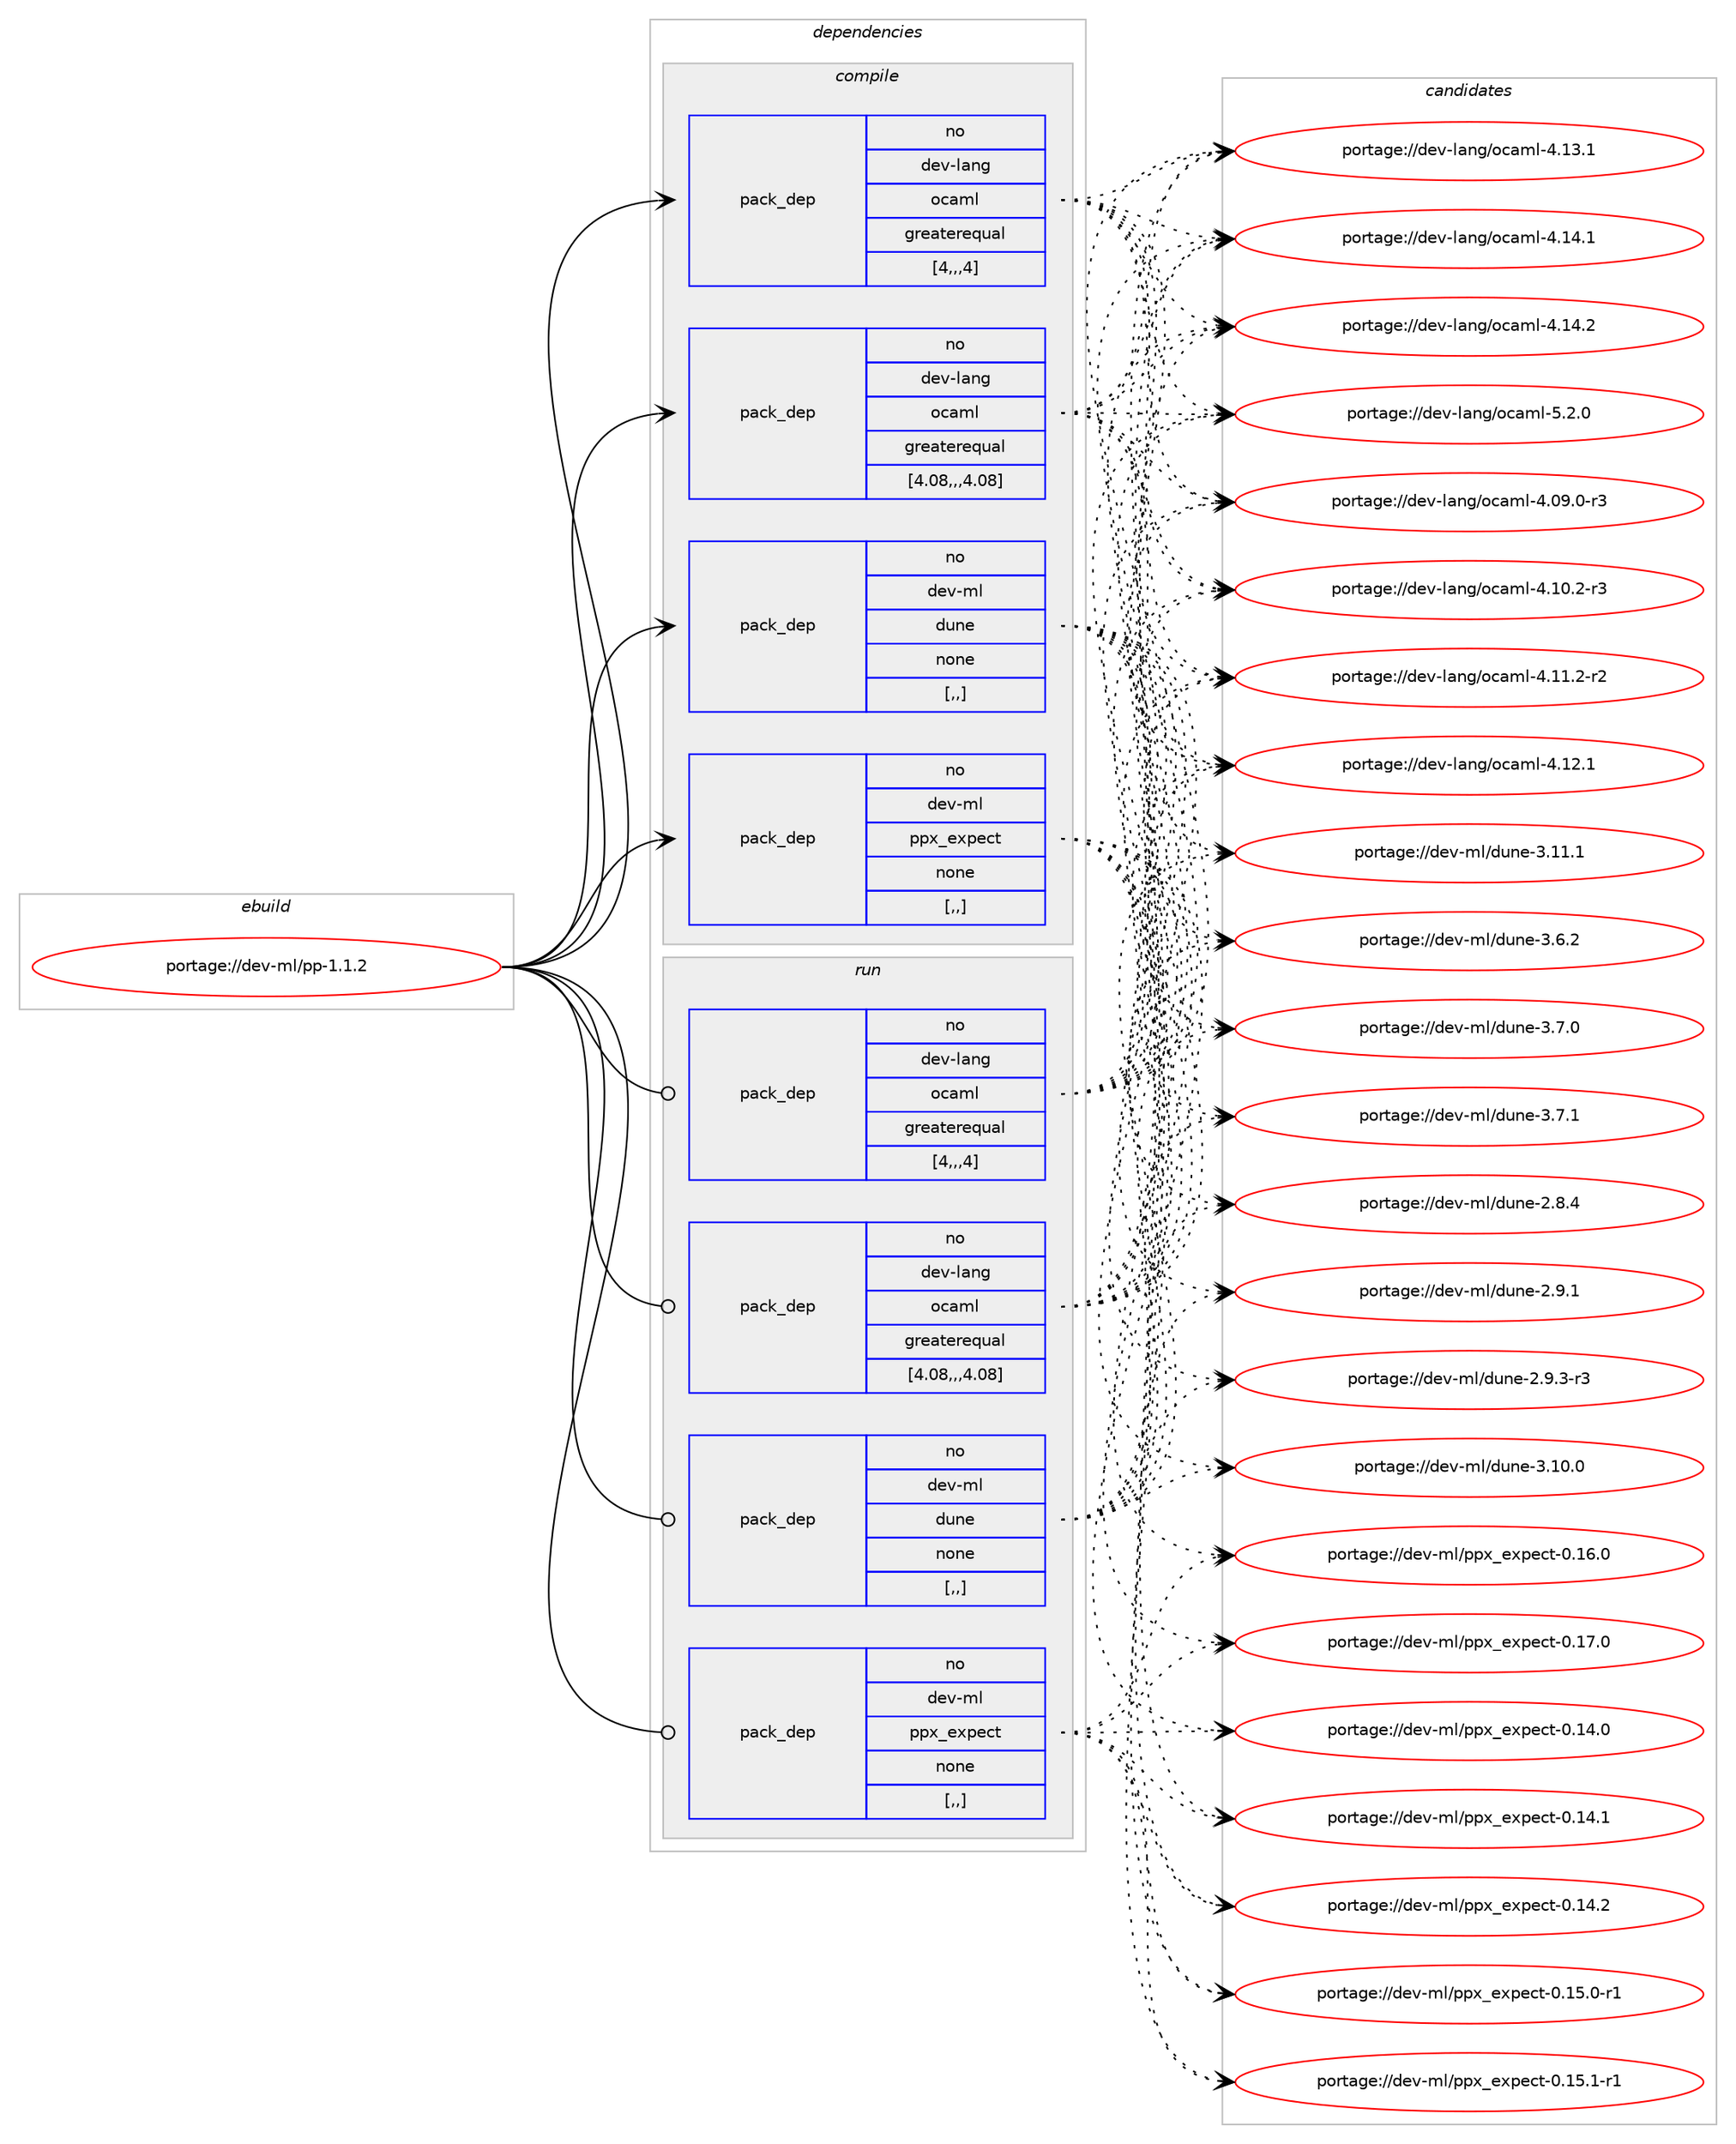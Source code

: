 digraph prolog {

# *************
# Graph options
# *************

newrank=true;
concentrate=true;
compound=true;
graph [rankdir=LR,fontname=Helvetica,fontsize=10,ranksep=1.5];#, ranksep=2.5, nodesep=0.2];
edge  [arrowhead=vee];
node  [fontname=Helvetica,fontsize=10];

# **********
# The ebuild
# **********

subgraph cluster_leftcol {
color=gray;
rank=same;
label=<<i>ebuild</i>>;
id [label="portage://dev-ml/pp-1.1.2", color=red, width=4, href="../dev-ml/pp-1.1.2.svg"];
}

# ****************
# The dependencies
# ****************

subgraph cluster_midcol {
color=gray;
label=<<i>dependencies</i>>;
subgraph cluster_compile {
fillcolor="#eeeeee";
style=filled;
label=<<i>compile</i>>;
subgraph pack88895 {
dependency118934 [label=<<TABLE BORDER="0" CELLBORDER="1" CELLSPACING="0" CELLPADDING="4" WIDTH="220"><TR><TD ROWSPAN="6" CELLPADDING="30">pack_dep</TD></TR><TR><TD WIDTH="110">no</TD></TR><TR><TD>dev-lang</TD></TR><TR><TD>ocaml</TD></TR><TR><TD>greaterequal</TD></TR><TR><TD>[4,,,4]</TD></TR></TABLE>>, shape=none, color=blue];
}
id:e -> dependency118934:w [weight=20,style="solid",arrowhead="vee"];
subgraph pack88896 {
dependency118935 [label=<<TABLE BORDER="0" CELLBORDER="1" CELLSPACING="0" CELLPADDING="4" WIDTH="220"><TR><TD ROWSPAN="6" CELLPADDING="30">pack_dep</TD></TR><TR><TD WIDTH="110">no</TD></TR><TR><TD>dev-lang</TD></TR><TR><TD>ocaml</TD></TR><TR><TD>greaterequal</TD></TR><TR><TD>[4.08,,,4.08]</TD></TR></TABLE>>, shape=none, color=blue];
}
id:e -> dependency118935:w [weight=20,style="solid",arrowhead="vee"];
subgraph pack88897 {
dependency118936 [label=<<TABLE BORDER="0" CELLBORDER="1" CELLSPACING="0" CELLPADDING="4" WIDTH="220"><TR><TD ROWSPAN="6" CELLPADDING="30">pack_dep</TD></TR><TR><TD WIDTH="110">no</TD></TR><TR><TD>dev-ml</TD></TR><TR><TD>dune</TD></TR><TR><TD>none</TD></TR><TR><TD>[,,]</TD></TR></TABLE>>, shape=none, color=blue];
}
id:e -> dependency118936:w [weight=20,style="solid",arrowhead="vee"];
subgraph pack88898 {
dependency118937 [label=<<TABLE BORDER="0" CELLBORDER="1" CELLSPACING="0" CELLPADDING="4" WIDTH="220"><TR><TD ROWSPAN="6" CELLPADDING="30">pack_dep</TD></TR><TR><TD WIDTH="110">no</TD></TR><TR><TD>dev-ml</TD></TR><TR><TD>ppx_expect</TD></TR><TR><TD>none</TD></TR><TR><TD>[,,]</TD></TR></TABLE>>, shape=none, color=blue];
}
id:e -> dependency118937:w [weight=20,style="solid",arrowhead="vee"];
}
subgraph cluster_compileandrun {
fillcolor="#eeeeee";
style=filled;
label=<<i>compile and run</i>>;
}
subgraph cluster_run {
fillcolor="#eeeeee";
style=filled;
label=<<i>run</i>>;
subgraph pack88899 {
dependency118938 [label=<<TABLE BORDER="0" CELLBORDER="1" CELLSPACING="0" CELLPADDING="4" WIDTH="220"><TR><TD ROWSPAN="6" CELLPADDING="30">pack_dep</TD></TR><TR><TD WIDTH="110">no</TD></TR><TR><TD>dev-lang</TD></TR><TR><TD>ocaml</TD></TR><TR><TD>greaterequal</TD></TR><TR><TD>[4,,,4]</TD></TR></TABLE>>, shape=none, color=blue];
}
id:e -> dependency118938:w [weight=20,style="solid",arrowhead="odot"];
subgraph pack88900 {
dependency118939 [label=<<TABLE BORDER="0" CELLBORDER="1" CELLSPACING="0" CELLPADDING="4" WIDTH="220"><TR><TD ROWSPAN="6" CELLPADDING="30">pack_dep</TD></TR><TR><TD WIDTH="110">no</TD></TR><TR><TD>dev-lang</TD></TR><TR><TD>ocaml</TD></TR><TR><TD>greaterequal</TD></TR><TR><TD>[4.08,,,4.08]</TD></TR></TABLE>>, shape=none, color=blue];
}
id:e -> dependency118939:w [weight=20,style="solid",arrowhead="odot"];
subgraph pack88901 {
dependency118940 [label=<<TABLE BORDER="0" CELLBORDER="1" CELLSPACING="0" CELLPADDING="4" WIDTH="220"><TR><TD ROWSPAN="6" CELLPADDING="30">pack_dep</TD></TR><TR><TD WIDTH="110">no</TD></TR><TR><TD>dev-ml</TD></TR><TR><TD>dune</TD></TR><TR><TD>none</TD></TR><TR><TD>[,,]</TD></TR></TABLE>>, shape=none, color=blue];
}
id:e -> dependency118940:w [weight=20,style="solid",arrowhead="odot"];
subgraph pack88902 {
dependency118941 [label=<<TABLE BORDER="0" CELLBORDER="1" CELLSPACING="0" CELLPADDING="4" WIDTH="220"><TR><TD ROWSPAN="6" CELLPADDING="30">pack_dep</TD></TR><TR><TD WIDTH="110">no</TD></TR><TR><TD>dev-ml</TD></TR><TR><TD>ppx_expect</TD></TR><TR><TD>none</TD></TR><TR><TD>[,,]</TD></TR></TABLE>>, shape=none, color=blue];
}
id:e -> dependency118941:w [weight=20,style="solid",arrowhead="odot"];
}
}

# **************
# The candidates
# **************

subgraph cluster_choices {
rank=same;
color=gray;
label=<<i>candidates</i>>;

subgraph choice88895 {
color=black;
nodesep=1;
choice1001011184510897110103471119997109108455246485746484511451 [label="portage://dev-lang/ocaml-4.09.0-r3", color=red, width=4,href="../dev-lang/ocaml-4.09.0-r3.svg"];
choice1001011184510897110103471119997109108455246494846504511451 [label="portage://dev-lang/ocaml-4.10.2-r3", color=red, width=4,href="../dev-lang/ocaml-4.10.2-r3.svg"];
choice1001011184510897110103471119997109108455246494946504511450 [label="portage://dev-lang/ocaml-4.11.2-r2", color=red, width=4,href="../dev-lang/ocaml-4.11.2-r2.svg"];
choice100101118451089711010347111999710910845524649504649 [label="portage://dev-lang/ocaml-4.12.1", color=red, width=4,href="../dev-lang/ocaml-4.12.1.svg"];
choice100101118451089711010347111999710910845524649514649 [label="portage://dev-lang/ocaml-4.13.1", color=red, width=4,href="../dev-lang/ocaml-4.13.1.svg"];
choice100101118451089711010347111999710910845524649524649 [label="portage://dev-lang/ocaml-4.14.1", color=red, width=4,href="../dev-lang/ocaml-4.14.1.svg"];
choice100101118451089711010347111999710910845524649524650 [label="portage://dev-lang/ocaml-4.14.2", color=red, width=4,href="../dev-lang/ocaml-4.14.2.svg"];
choice1001011184510897110103471119997109108455346504648 [label="portage://dev-lang/ocaml-5.2.0", color=red, width=4,href="../dev-lang/ocaml-5.2.0.svg"];
dependency118934:e -> choice1001011184510897110103471119997109108455246485746484511451:w [style=dotted,weight="100"];
dependency118934:e -> choice1001011184510897110103471119997109108455246494846504511451:w [style=dotted,weight="100"];
dependency118934:e -> choice1001011184510897110103471119997109108455246494946504511450:w [style=dotted,weight="100"];
dependency118934:e -> choice100101118451089711010347111999710910845524649504649:w [style=dotted,weight="100"];
dependency118934:e -> choice100101118451089711010347111999710910845524649514649:w [style=dotted,weight="100"];
dependency118934:e -> choice100101118451089711010347111999710910845524649524649:w [style=dotted,weight="100"];
dependency118934:e -> choice100101118451089711010347111999710910845524649524650:w [style=dotted,weight="100"];
dependency118934:e -> choice1001011184510897110103471119997109108455346504648:w [style=dotted,weight="100"];
}
subgraph choice88896 {
color=black;
nodesep=1;
choice1001011184510897110103471119997109108455246485746484511451 [label="portage://dev-lang/ocaml-4.09.0-r3", color=red, width=4,href="../dev-lang/ocaml-4.09.0-r3.svg"];
choice1001011184510897110103471119997109108455246494846504511451 [label="portage://dev-lang/ocaml-4.10.2-r3", color=red, width=4,href="../dev-lang/ocaml-4.10.2-r3.svg"];
choice1001011184510897110103471119997109108455246494946504511450 [label="portage://dev-lang/ocaml-4.11.2-r2", color=red, width=4,href="../dev-lang/ocaml-4.11.2-r2.svg"];
choice100101118451089711010347111999710910845524649504649 [label="portage://dev-lang/ocaml-4.12.1", color=red, width=4,href="../dev-lang/ocaml-4.12.1.svg"];
choice100101118451089711010347111999710910845524649514649 [label="portage://dev-lang/ocaml-4.13.1", color=red, width=4,href="../dev-lang/ocaml-4.13.1.svg"];
choice100101118451089711010347111999710910845524649524649 [label="portage://dev-lang/ocaml-4.14.1", color=red, width=4,href="../dev-lang/ocaml-4.14.1.svg"];
choice100101118451089711010347111999710910845524649524650 [label="portage://dev-lang/ocaml-4.14.2", color=red, width=4,href="../dev-lang/ocaml-4.14.2.svg"];
choice1001011184510897110103471119997109108455346504648 [label="portage://dev-lang/ocaml-5.2.0", color=red, width=4,href="../dev-lang/ocaml-5.2.0.svg"];
dependency118935:e -> choice1001011184510897110103471119997109108455246485746484511451:w [style=dotted,weight="100"];
dependency118935:e -> choice1001011184510897110103471119997109108455246494846504511451:w [style=dotted,weight="100"];
dependency118935:e -> choice1001011184510897110103471119997109108455246494946504511450:w [style=dotted,weight="100"];
dependency118935:e -> choice100101118451089711010347111999710910845524649504649:w [style=dotted,weight="100"];
dependency118935:e -> choice100101118451089711010347111999710910845524649514649:w [style=dotted,weight="100"];
dependency118935:e -> choice100101118451089711010347111999710910845524649524649:w [style=dotted,weight="100"];
dependency118935:e -> choice100101118451089711010347111999710910845524649524650:w [style=dotted,weight="100"];
dependency118935:e -> choice1001011184510897110103471119997109108455346504648:w [style=dotted,weight="100"];
}
subgraph choice88897 {
color=black;
nodesep=1;
choice1001011184510910847100117110101455046564652 [label="portage://dev-ml/dune-2.8.4", color=red, width=4,href="../dev-ml/dune-2.8.4.svg"];
choice1001011184510910847100117110101455046574649 [label="portage://dev-ml/dune-2.9.1", color=red, width=4,href="../dev-ml/dune-2.9.1.svg"];
choice10010111845109108471001171101014550465746514511451 [label="portage://dev-ml/dune-2.9.3-r3", color=red, width=4,href="../dev-ml/dune-2.9.3-r3.svg"];
choice100101118451091084710011711010145514649484648 [label="portage://dev-ml/dune-3.10.0", color=red, width=4,href="../dev-ml/dune-3.10.0.svg"];
choice100101118451091084710011711010145514649494649 [label="portage://dev-ml/dune-3.11.1", color=red, width=4,href="../dev-ml/dune-3.11.1.svg"];
choice1001011184510910847100117110101455146544650 [label="portage://dev-ml/dune-3.6.2", color=red, width=4,href="../dev-ml/dune-3.6.2.svg"];
choice1001011184510910847100117110101455146554648 [label="portage://dev-ml/dune-3.7.0", color=red, width=4,href="../dev-ml/dune-3.7.0.svg"];
choice1001011184510910847100117110101455146554649 [label="portage://dev-ml/dune-3.7.1", color=red, width=4,href="../dev-ml/dune-3.7.1.svg"];
dependency118936:e -> choice1001011184510910847100117110101455046564652:w [style=dotted,weight="100"];
dependency118936:e -> choice1001011184510910847100117110101455046574649:w [style=dotted,weight="100"];
dependency118936:e -> choice10010111845109108471001171101014550465746514511451:w [style=dotted,weight="100"];
dependency118936:e -> choice100101118451091084710011711010145514649484648:w [style=dotted,weight="100"];
dependency118936:e -> choice100101118451091084710011711010145514649494649:w [style=dotted,weight="100"];
dependency118936:e -> choice1001011184510910847100117110101455146544650:w [style=dotted,weight="100"];
dependency118936:e -> choice1001011184510910847100117110101455146554648:w [style=dotted,weight="100"];
dependency118936:e -> choice1001011184510910847100117110101455146554649:w [style=dotted,weight="100"];
}
subgraph choice88898 {
color=black;
nodesep=1;
choice1001011184510910847112112120951011201121019911645484649524648 [label="portage://dev-ml/ppx_expect-0.14.0", color=red, width=4,href="../dev-ml/ppx_expect-0.14.0.svg"];
choice1001011184510910847112112120951011201121019911645484649524649 [label="portage://dev-ml/ppx_expect-0.14.1", color=red, width=4,href="../dev-ml/ppx_expect-0.14.1.svg"];
choice1001011184510910847112112120951011201121019911645484649524650 [label="portage://dev-ml/ppx_expect-0.14.2", color=red, width=4,href="../dev-ml/ppx_expect-0.14.2.svg"];
choice10010111845109108471121121209510112011210199116454846495346484511449 [label="portage://dev-ml/ppx_expect-0.15.0-r1", color=red, width=4,href="../dev-ml/ppx_expect-0.15.0-r1.svg"];
choice10010111845109108471121121209510112011210199116454846495346494511449 [label="portage://dev-ml/ppx_expect-0.15.1-r1", color=red, width=4,href="../dev-ml/ppx_expect-0.15.1-r1.svg"];
choice1001011184510910847112112120951011201121019911645484649544648 [label="portage://dev-ml/ppx_expect-0.16.0", color=red, width=4,href="../dev-ml/ppx_expect-0.16.0.svg"];
choice1001011184510910847112112120951011201121019911645484649554648 [label="portage://dev-ml/ppx_expect-0.17.0", color=red, width=4,href="../dev-ml/ppx_expect-0.17.0.svg"];
dependency118937:e -> choice1001011184510910847112112120951011201121019911645484649524648:w [style=dotted,weight="100"];
dependency118937:e -> choice1001011184510910847112112120951011201121019911645484649524649:w [style=dotted,weight="100"];
dependency118937:e -> choice1001011184510910847112112120951011201121019911645484649524650:w [style=dotted,weight="100"];
dependency118937:e -> choice10010111845109108471121121209510112011210199116454846495346484511449:w [style=dotted,weight="100"];
dependency118937:e -> choice10010111845109108471121121209510112011210199116454846495346494511449:w [style=dotted,weight="100"];
dependency118937:e -> choice1001011184510910847112112120951011201121019911645484649544648:w [style=dotted,weight="100"];
dependency118937:e -> choice1001011184510910847112112120951011201121019911645484649554648:w [style=dotted,weight="100"];
}
subgraph choice88899 {
color=black;
nodesep=1;
choice1001011184510897110103471119997109108455246485746484511451 [label="portage://dev-lang/ocaml-4.09.0-r3", color=red, width=4,href="../dev-lang/ocaml-4.09.0-r3.svg"];
choice1001011184510897110103471119997109108455246494846504511451 [label="portage://dev-lang/ocaml-4.10.2-r3", color=red, width=4,href="../dev-lang/ocaml-4.10.2-r3.svg"];
choice1001011184510897110103471119997109108455246494946504511450 [label="portage://dev-lang/ocaml-4.11.2-r2", color=red, width=4,href="../dev-lang/ocaml-4.11.2-r2.svg"];
choice100101118451089711010347111999710910845524649504649 [label="portage://dev-lang/ocaml-4.12.1", color=red, width=4,href="../dev-lang/ocaml-4.12.1.svg"];
choice100101118451089711010347111999710910845524649514649 [label="portage://dev-lang/ocaml-4.13.1", color=red, width=4,href="../dev-lang/ocaml-4.13.1.svg"];
choice100101118451089711010347111999710910845524649524649 [label="portage://dev-lang/ocaml-4.14.1", color=red, width=4,href="../dev-lang/ocaml-4.14.1.svg"];
choice100101118451089711010347111999710910845524649524650 [label="portage://dev-lang/ocaml-4.14.2", color=red, width=4,href="../dev-lang/ocaml-4.14.2.svg"];
choice1001011184510897110103471119997109108455346504648 [label="portage://dev-lang/ocaml-5.2.0", color=red, width=4,href="../dev-lang/ocaml-5.2.0.svg"];
dependency118938:e -> choice1001011184510897110103471119997109108455246485746484511451:w [style=dotted,weight="100"];
dependency118938:e -> choice1001011184510897110103471119997109108455246494846504511451:w [style=dotted,weight="100"];
dependency118938:e -> choice1001011184510897110103471119997109108455246494946504511450:w [style=dotted,weight="100"];
dependency118938:e -> choice100101118451089711010347111999710910845524649504649:w [style=dotted,weight="100"];
dependency118938:e -> choice100101118451089711010347111999710910845524649514649:w [style=dotted,weight="100"];
dependency118938:e -> choice100101118451089711010347111999710910845524649524649:w [style=dotted,weight="100"];
dependency118938:e -> choice100101118451089711010347111999710910845524649524650:w [style=dotted,weight="100"];
dependency118938:e -> choice1001011184510897110103471119997109108455346504648:w [style=dotted,weight="100"];
}
subgraph choice88900 {
color=black;
nodesep=1;
choice1001011184510897110103471119997109108455246485746484511451 [label="portage://dev-lang/ocaml-4.09.0-r3", color=red, width=4,href="../dev-lang/ocaml-4.09.0-r3.svg"];
choice1001011184510897110103471119997109108455246494846504511451 [label="portage://dev-lang/ocaml-4.10.2-r3", color=red, width=4,href="../dev-lang/ocaml-4.10.2-r3.svg"];
choice1001011184510897110103471119997109108455246494946504511450 [label="portage://dev-lang/ocaml-4.11.2-r2", color=red, width=4,href="../dev-lang/ocaml-4.11.2-r2.svg"];
choice100101118451089711010347111999710910845524649504649 [label="portage://dev-lang/ocaml-4.12.1", color=red, width=4,href="../dev-lang/ocaml-4.12.1.svg"];
choice100101118451089711010347111999710910845524649514649 [label="portage://dev-lang/ocaml-4.13.1", color=red, width=4,href="../dev-lang/ocaml-4.13.1.svg"];
choice100101118451089711010347111999710910845524649524649 [label="portage://dev-lang/ocaml-4.14.1", color=red, width=4,href="../dev-lang/ocaml-4.14.1.svg"];
choice100101118451089711010347111999710910845524649524650 [label="portage://dev-lang/ocaml-4.14.2", color=red, width=4,href="../dev-lang/ocaml-4.14.2.svg"];
choice1001011184510897110103471119997109108455346504648 [label="portage://dev-lang/ocaml-5.2.0", color=red, width=4,href="../dev-lang/ocaml-5.2.0.svg"];
dependency118939:e -> choice1001011184510897110103471119997109108455246485746484511451:w [style=dotted,weight="100"];
dependency118939:e -> choice1001011184510897110103471119997109108455246494846504511451:w [style=dotted,weight="100"];
dependency118939:e -> choice1001011184510897110103471119997109108455246494946504511450:w [style=dotted,weight="100"];
dependency118939:e -> choice100101118451089711010347111999710910845524649504649:w [style=dotted,weight="100"];
dependency118939:e -> choice100101118451089711010347111999710910845524649514649:w [style=dotted,weight="100"];
dependency118939:e -> choice100101118451089711010347111999710910845524649524649:w [style=dotted,weight="100"];
dependency118939:e -> choice100101118451089711010347111999710910845524649524650:w [style=dotted,weight="100"];
dependency118939:e -> choice1001011184510897110103471119997109108455346504648:w [style=dotted,weight="100"];
}
subgraph choice88901 {
color=black;
nodesep=1;
choice1001011184510910847100117110101455046564652 [label="portage://dev-ml/dune-2.8.4", color=red, width=4,href="../dev-ml/dune-2.8.4.svg"];
choice1001011184510910847100117110101455046574649 [label="portage://dev-ml/dune-2.9.1", color=red, width=4,href="../dev-ml/dune-2.9.1.svg"];
choice10010111845109108471001171101014550465746514511451 [label="portage://dev-ml/dune-2.9.3-r3", color=red, width=4,href="../dev-ml/dune-2.9.3-r3.svg"];
choice100101118451091084710011711010145514649484648 [label="portage://dev-ml/dune-3.10.0", color=red, width=4,href="../dev-ml/dune-3.10.0.svg"];
choice100101118451091084710011711010145514649494649 [label="portage://dev-ml/dune-3.11.1", color=red, width=4,href="../dev-ml/dune-3.11.1.svg"];
choice1001011184510910847100117110101455146544650 [label="portage://dev-ml/dune-3.6.2", color=red, width=4,href="../dev-ml/dune-3.6.2.svg"];
choice1001011184510910847100117110101455146554648 [label="portage://dev-ml/dune-3.7.0", color=red, width=4,href="../dev-ml/dune-3.7.0.svg"];
choice1001011184510910847100117110101455146554649 [label="portage://dev-ml/dune-3.7.1", color=red, width=4,href="../dev-ml/dune-3.7.1.svg"];
dependency118940:e -> choice1001011184510910847100117110101455046564652:w [style=dotted,weight="100"];
dependency118940:e -> choice1001011184510910847100117110101455046574649:w [style=dotted,weight="100"];
dependency118940:e -> choice10010111845109108471001171101014550465746514511451:w [style=dotted,weight="100"];
dependency118940:e -> choice100101118451091084710011711010145514649484648:w [style=dotted,weight="100"];
dependency118940:e -> choice100101118451091084710011711010145514649494649:w [style=dotted,weight="100"];
dependency118940:e -> choice1001011184510910847100117110101455146544650:w [style=dotted,weight="100"];
dependency118940:e -> choice1001011184510910847100117110101455146554648:w [style=dotted,weight="100"];
dependency118940:e -> choice1001011184510910847100117110101455146554649:w [style=dotted,weight="100"];
}
subgraph choice88902 {
color=black;
nodesep=1;
choice1001011184510910847112112120951011201121019911645484649524648 [label="portage://dev-ml/ppx_expect-0.14.0", color=red, width=4,href="../dev-ml/ppx_expect-0.14.0.svg"];
choice1001011184510910847112112120951011201121019911645484649524649 [label="portage://dev-ml/ppx_expect-0.14.1", color=red, width=4,href="../dev-ml/ppx_expect-0.14.1.svg"];
choice1001011184510910847112112120951011201121019911645484649524650 [label="portage://dev-ml/ppx_expect-0.14.2", color=red, width=4,href="../dev-ml/ppx_expect-0.14.2.svg"];
choice10010111845109108471121121209510112011210199116454846495346484511449 [label="portage://dev-ml/ppx_expect-0.15.0-r1", color=red, width=4,href="../dev-ml/ppx_expect-0.15.0-r1.svg"];
choice10010111845109108471121121209510112011210199116454846495346494511449 [label="portage://dev-ml/ppx_expect-0.15.1-r1", color=red, width=4,href="../dev-ml/ppx_expect-0.15.1-r1.svg"];
choice1001011184510910847112112120951011201121019911645484649544648 [label="portage://dev-ml/ppx_expect-0.16.0", color=red, width=4,href="../dev-ml/ppx_expect-0.16.0.svg"];
choice1001011184510910847112112120951011201121019911645484649554648 [label="portage://dev-ml/ppx_expect-0.17.0", color=red, width=4,href="../dev-ml/ppx_expect-0.17.0.svg"];
dependency118941:e -> choice1001011184510910847112112120951011201121019911645484649524648:w [style=dotted,weight="100"];
dependency118941:e -> choice1001011184510910847112112120951011201121019911645484649524649:w [style=dotted,weight="100"];
dependency118941:e -> choice1001011184510910847112112120951011201121019911645484649524650:w [style=dotted,weight="100"];
dependency118941:e -> choice10010111845109108471121121209510112011210199116454846495346484511449:w [style=dotted,weight="100"];
dependency118941:e -> choice10010111845109108471121121209510112011210199116454846495346494511449:w [style=dotted,weight="100"];
dependency118941:e -> choice1001011184510910847112112120951011201121019911645484649544648:w [style=dotted,weight="100"];
dependency118941:e -> choice1001011184510910847112112120951011201121019911645484649554648:w [style=dotted,weight="100"];
}
}

}
